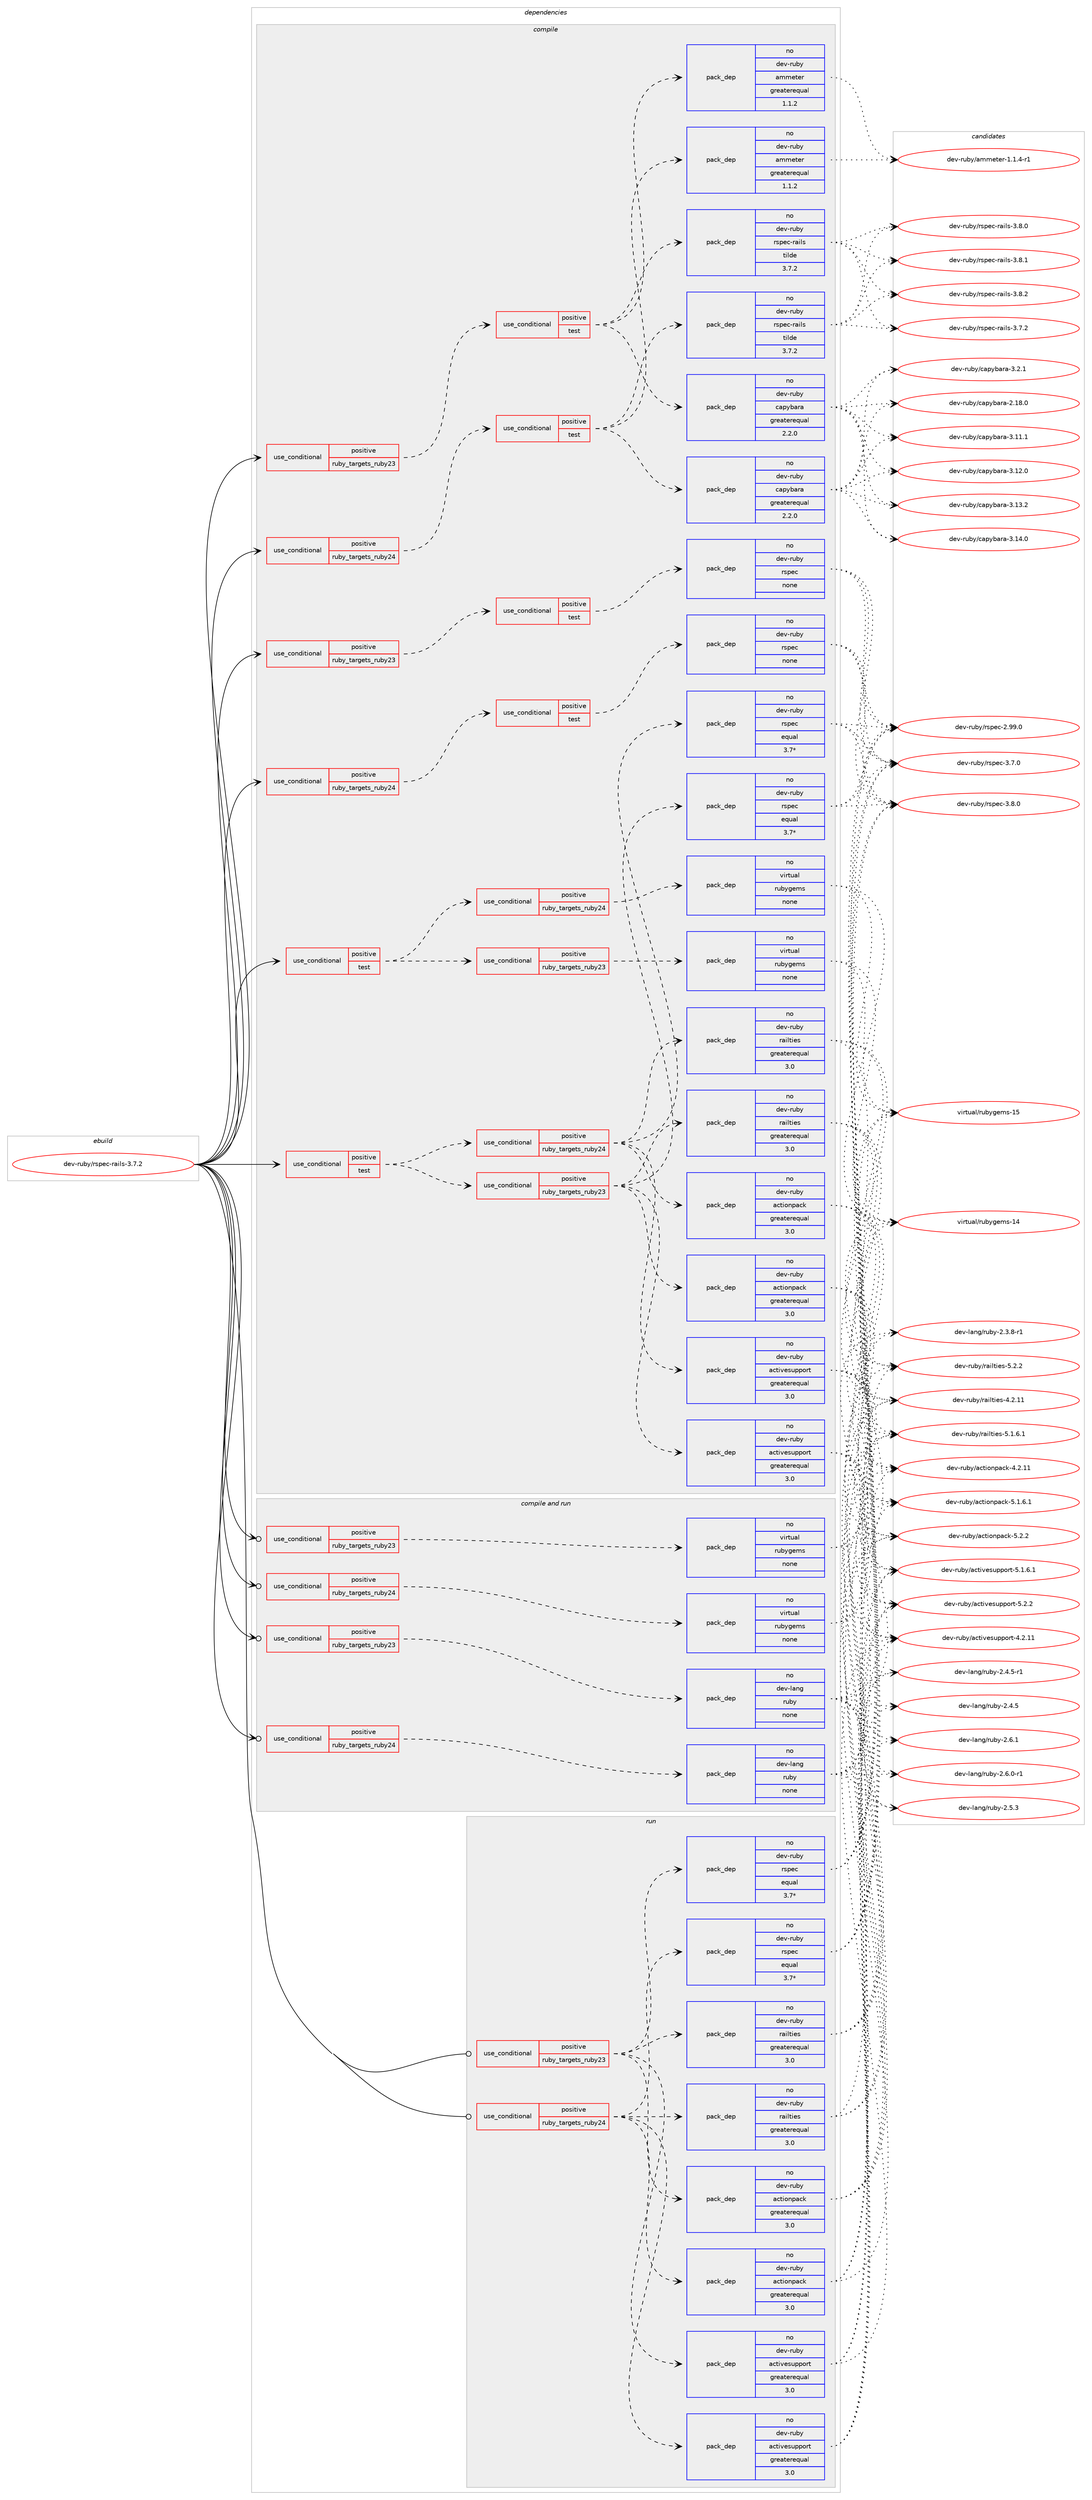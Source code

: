 digraph prolog {

# *************
# Graph options
# *************

newrank=true;
concentrate=true;
compound=true;
graph [rankdir=LR,fontname=Helvetica,fontsize=10,ranksep=1.5];#, ranksep=2.5, nodesep=0.2];
edge  [arrowhead=vee];
node  [fontname=Helvetica,fontsize=10];

# **********
# The ebuild
# **********

subgraph cluster_leftcol {
color=gray;
rank=same;
label=<<i>ebuild</i>>;
id [label="dev-ruby/rspec-rails-3.7.2", color=red, width=4, href="../dev-ruby/rspec-rails-3.7.2.svg"];
}

# ****************
# The dependencies
# ****************

subgraph cluster_midcol {
color=gray;
label=<<i>dependencies</i>>;
subgraph cluster_compile {
fillcolor="#eeeeee";
style=filled;
label=<<i>compile</i>>;
subgraph cond414384 {
dependency1521325 [label=<<TABLE BORDER="0" CELLBORDER="1" CELLSPACING="0" CELLPADDING="4"><TR><TD ROWSPAN="3" CELLPADDING="10">use_conditional</TD></TR><TR><TD>positive</TD></TR><TR><TD>ruby_targets_ruby23</TD></TR></TABLE>>, shape=none, color=red];
subgraph cond414385 {
dependency1521326 [label=<<TABLE BORDER="0" CELLBORDER="1" CELLSPACING="0" CELLPADDING="4"><TR><TD ROWSPAN="3" CELLPADDING="10">use_conditional</TD></TR><TR><TD>positive</TD></TR><TR><TD>test</TD></TR></TABLE>>, shape=none, color=red];
subgraph pack1083435 {
dependency1521327 [label=<<TABLE BORDER="0" CELLBORDER="1" CELLSPACING="0" CELLPADDING="4" WIDTH="220"><TR><TD ROWSPAN="6" CELLPADDING="30">pack_dep</TD></TR><TR><TD WIDTH="110">no</TD></TR><TR><TD>dev-ruby</TD></TR><TR><TD>capybara</TD></TR><TR><TD>greaterequal</TD></TR><TR><TD>2.2.0</TD></TR></TABLE>>, shape=none, color=blue];
}
dependency1521326:e -> dependency1521327:w [weight=20,style="dashed",arrowhead="vee"];
subgraph pack1083436 {
dependency1521328 [label=<<TABLE BORDER="0" CELLBORDER="1" CELLSPACING="0" CELLPADDING="4" WIDTH="220"><TR><TD ROWSPAN="6" CELLPADDING="30">pack_dep</TD></TR><TR><TD WIDTH="110">no</TD></TR><TR><TD>dev-ruby</TD></TR><TR><TD>ammeter</TD></TR><TR><TD>greaterequal</TD></TR><TR><TD>1.1.2</TD></TR></TABLE>>, shape=none, color=blue];
}
dependency1521326:e -> dependency1521328:w [weight=20,style="dashed",arrowhead="vee"];
subgraph pack1083437 {
dependency1521329 [label=<<TABLE BORDER="0" CELLBORDER="1" CELLSPACING="0" CELLPADDING="4" WIDTH="220"><TR><TD ROWSPAN="6" CELLPADDING="30">pack_dep</TD></TR><TR><TD WIDTH="110">no</TD></TR><TR><TD>dev-ruby</TD></TR><TR><TD>rspec-rails</TD></TR><TR><TD>tilde</TD></TR><TR><TD>3.7.2</TD></TR></TABLE>>, shape=none, color=blue];
}
dependency1521326:e -> dependency1521329:w [weight=20,style="dashed",arrowhead="vee"];
}
dependency1521325:e -> dependency1521326:w [weight=20,style="dashed",arrowhead="vee"];
}
id:e -> dependency1521325:w [weight=20,style="solid",arrowhead="vee"];
subgraph cond414386 {
dependency1521330 [label=<<TABLE BORDER="0" CELLBORDER="1" CELLSPACING="0" CELLPADDING="4"><TR><TD ROWSPAN="3" CELLPADDING="10">use_conditional</TD></TR><TR><TD>positive</TD></TR><TR><TD>ruby_targets_ruby23</TD></TR></TABLE>>, shape=none, color=red];
subgraph cond414387 {
dependency1521331 [label=<<TABLE BORDER="0" CELLBORDER="1" CELLSPACING="0" CELLPADDING="4"><TR><TD ROWSPAN="3" CELLPADDING="10">use_conditional</TD></TR><TR><TD>positive</TD></TR><TR><TD>test</TD></TR></TABLE>>, shape=none, color=red];
subgraph pack1083438 {
dependency1521332 [label=<<TABLE BORDER="0" CELLBORDER="1" CELLSPACING="0" CELLPADDING="4" WIDTH="220"><TR><TD ROWSPAN="6" CELLPADDING="30">pack_dep</TD></TR><TR><TD WIDTH="110">no</TD></TR><TR><TD>dev-ruby</TD></TR><TR><TD>rspec</TD></TR><TR><TD>none</TD></TR><TR><TD></TD></TR></TABLE>>, shape=none, color=blue];
}
dependency1521331:e -> dependency1521332:w [weight=20,style="dashed",arrowhead="vee"];
}
dependency1521330:e -> dependency1521331:w [weight=20,style="dashed",arrowhead="vee"];
}
id:e -> dependency1521330:w [weight=20,style="solid",arrowhead="vee"];
subgraph cond414388 {
dependency1521333 [label=<<TABLE BORDER="0" CELLBORDER="1" CELLSPACING="0" CELLPADDING="4"><TR><TD ROWSPAN="3" CELLPADDING="10">use_conditional</TD></TR><TR><TD>positive</TD></TR><TR><TD>ruby_targets_ruby24</TD></TR></TABLE>>, shape=none, color=red];
subgraph cond414389 {
dependency1521334 [label=<<TABLE BORDER="0" CELLBORDER="1" CELLSPACING="0" CELLPADDING="4"><TR><TD ROWSPAN="3" CELLPADDING="10">use_conditional</TD></TR><TR><TD>positive</TD></TR><TR><TD>test</TD></TR></TABLE>>, shape=none, color=red];
subgraph pack1083439 {
dependency1521335 [label=<<TABLE BORDER="0" CELLBORDER="1" CELLSPACING="0" CELLPADDING="4" WIDTH="220"><TR><TD ROWSPAN="6" CELLPADDING="30">pack_dep</TD></TR><TR><TD WIDTH="110">no</TD></TR><TR><TD>dev-ruby</TD></TR><TR><TD>capybara</TD></TR><TR><TD>greaterequal</TD></TR><TR><TD>2.2.0</TD></TR></TABLE>>, shape=none, color=blue];
}
dependency1521334:e -> dependency1521335:w [weight=20,style="dashed",arrowhead="vee"];
subgraph pack1083440 {
dependency1521336 [label=<<TABLE BORDER="0" CELLBORDER="1" CELLSPACING="0" CELLPADDING="4" WIDTH="220"><TR><TD ROWSPAN="6" CELLPADDING="30">pack_dep</TD></TR><TR><TD WIDTH="110">no</TD></TR><TR><TD>dev-ruby</TD></TR><TR><TD>ammeter</TD></TR><TR><TD>greaterequal</TD></TR><TR><TD>1.1.2</TD></TR></TABLE>>, shape=none, color=blue];
}
dependency1521334:e -> dependency1521336:w [weight=20,style="dashed",arrowhead="vee"];
subgraph pack1083441 {
dependency1521337 [label=<<TABLE BORDER="0" CELLBORDER="1" CELLSPACING="0" CELLPADDING="4" WIDTH="220"><TR><TD ROWSPAN="6" CELLPADDING="30">pack_dep</TD></TR><TR><TD WIDTH="110">no</TD></TR><TR><TD>dev-ruby</TD></TR><TR><TD>rspec-rails</TD></TR><TR><TD>tilde</TD></TR><TR><TD>3.7.2</TD></TR></TABLE>>, shape=none, color=blue];
}
dependency1521334:e -> dependency1521337:w [weight=20,style="dashed",arrowhead="vee"];
}
dependency1521333:e -> dependency1521334:w [weight=20,style="dashed",arrowhead="vee"];
}
id:e -> dependency1521333:w [weight=20,style="solid",arrowhead="vee"];
subgraph cond414390 {
dependency1521338 [label=<<TABLE BORDER="0" CELLBORDER="1" CELLSPACING="0" CELLPADDING="4"><TR><TD ROWSPAN="3" CELLPADDING="10">use_conditional</TD></TR><TR><TD>positive</TD></TR><TR><TD>ruby_targets_ruby24</TD></TR></TABLE>>, shape=none, color=red];
subgraph cond414391 {
dependency1521339 [label=<<TABLE BORDER="0" CELLBORDER="1" CELLSPACING="0" CELLPADDING="4"><TR><TD ROWSPAN="3" CELLPADDING="10">use_conditional</TD></TR><TR><TD>positive</TD></TR><TR><TD>test</TD></TR></TABLE>>, shape=none, color=red];
subgraph pack1083442 {
dependency1521340 [label=<<TABLE BORDER="0" CELLBORDER="1" CELLSPACING="0" CELLPADDING="4" WIDTH="220"><TR><TD ROWSPAN="6" CELLPADDING="30">pack_dep</TD></TR><TR><TD WIDTH="110">no</TD></TR><TR><TD>dev-ruby</TD></TR><TR><TD>rspec</TD></TR><TR><TD>none</TD></TR><TR><TD></TD></TR></TABLE>>, shape=none, color=blue];
}
dependency1521339:e -> dependency1521340:w [weight=20,style="dashed",arrowhead="vee"];
}
dependency1521338:e -> dependency1521339:w [weight=20,style="dashed",arrowhead="vee"];
}
id:e -> dependency1521338:w [weight=20,style="solid",arrowhead="vee"];
subgraph cond414392 {
dependency1521341 [label=<<TABLE BORDER="0" CELLBORDER="1" CELLSPACING="0" CELLPADDING="4"><TR><TD ROWSPAN="3" CELLPADDING="10">use_conditional</TD></TR><TR><TD>positive</TD></TR><TR><TD>test</TD></TR></TABLE>>, shape=none, color=red];
subgraph cond414393 {
dependency1521342 [label=<<TABLE BORDER="0" CELLBORDER="1" CELLSPACING="0" CELLPADDING="4"><TR><TD ROWSPAN="3" CELLPADDING="10">use_conditional</TD></TR><TR><TD>positive</TD></TR><TR><TD>ruby_targets_ruby23</TD></TR></TABLE>>, shape=none, color=red];
subgraph pack1083443 {
dependency1521343 [label=<<TABLE BORDER="0" CELLBORDER="1" CELLSPACING="0" CELLPADDING="4" WIDTH="220"><TR><TD ROWSPAN="6" CELLPADDING="30">pack_dep</TD></TR><TR><TD WIDTH="110">no</TD></TR><TR><TD>dev-ruby</TD></TR><TR><TD>activesupport</TD></TR><TR><TD>greaterequal</TD></TR><TR><TD>3.0</TD></TR></TABLE>>, shape=none, color=blue];
}
dependency1521342:e -> dependency1521343:w [weight=20,style="dashed",arrowhead="vee"];
subgraph pack1083444 {
dependency1521344 [label=<<TABLE BORDER="0" CELLBORDER="1" CELLSPACING="0" CELLPADDING="4" WIDTH="220"><TR><TD ROWSPAN="6" CELLPADDING="30">pack_dep</TD></TR><TR><TD WIDTH="110">no</TD></TR><TR><TD>dev-ruby</TD></TR><TR><TD>actionpack</TD></TR><TR><TD>greaterequal</TD></TR><TR><TD>3.0</TD></TR></TABLE>>, shape=none, color=blue];
}
dependency1521342:e -> dependency1521344:w [weight=20,style="dashed",arrowhead="vee"];
subgraph pack1083445 {
dependency1521345 [label=<<TABLE BORDER="0" CELLBORDER="1" CELLSPACING="0" CELLPADDING="4" WIDTH="220"><TR><TD ROWSPAN="6" CELLPADDING="30">pack_dep</TD></TR><TR><TD WIDTH="110">no</TD></TR><TR><TD>dev-ruby</TD></TR><TR><TD>railties</TD></TR><TR><TD>greaterequal</TD></TR><TR><TD>3.0</TD></TR></TABLE>>, shape=none, color=blue];
}
dependency1521342:e -> dependency1521345:w [weight=20,style="dashed",arrowhead="vee"];
subgraph pack1083446 {
dependency1521346 [label=<<TABLE BORDER="0" CELLBORDER="1" CELLSPACING="0" CELLPADDING="4" WIDTH="220"><TR><TD ROWSPAN="6" CELLPADDING="30">pack_dep</TD></TR><TR><TD WIDTH="110">no</TD></TR><TR><TD>dev-ruby</TD></TR><TR><TD>rspec</TD></TR><TR><TD>equal</TD></TR><TR><TD>3.7*</TD></TR></TABLE>>, shape=none, color=blue];
}
dependency1521342:e -> dependency1521346:w [weight=20,style="dashed",arrowhead="vee"];
}
dependency1521341:e -> dependency1521342:w [weight=20,style="dashed",arrowhead="vee"];
subgraph cond414394 {
dependency1521347 [label=<<TABLE BORDER="0" CELLBORDER="1" CELLSPACING="0" CELLPADDING="4"><TR><TD ROWSPAN="3" CELLPADDING="10">use_conditional</TD></TR><TR><TD>positive</TD></TR><TR><TD>ruby_targets_ruby24</TD></TR></TABLE>>, shape=none, color=red];
subgraph pack1083447 {
dependency1521348 [label=<<TABLE BORDER="0" CELLBORDER="1" CELLSPACING="0" CELLPADDING="4" WIDTH="220"><TR><TD ROWSPAN="6" CELLPADDING="30">pack_dep</TD></TR><TR><TD WIDTH="110">no</TD></TR><TR><TD>dev-ruby</TD></TR><TR><TD>activesupport</TD></TR><TR><TD>greaterequal</TD></TR><TR><TD>3.0</TD></TR></TABLE>>, shape=none, color=blue];
}
dependency1521347:e -> dependency1521348:w [weight=20,style="dashed",arrowhead="vee"];
subgraph pack1083448 {
dependency1521349 [label=<<TABLE BORDER="0" CELLBORDER="1" CELLSPACING="0" CELLPADDING="4" WIDTH="220"><TR><TD ROWSPAN="6" CELLPADDING="30">pack_dep</TD></TR><TR><TD WIDTH="110">no</TD></TR><TR><TD>dev-ruby</TD></TR><TR><TD>actionpack</TD></TR><TR><TD>greaterequal</TD></TR><TR><TD>3.0</TD></TR></TABLE>>, shape=none, color=blue];
}
dependency1521347:e -> dependency1521349:w [weight=20,style="dashed",arrowhead="vee"];
subgraph pack1083449 {
dependency1521350 [label=<<TABLE BORDER="0" CELLBORDER="1" CELLSPACING="0" CELLPADDING="4" WIDTH="220"><TR><TD ROWSPAN="6" CELLPADDING="30">pack_dep</TD></TR><TR><TD WIDTH="110">no</TD></TR><TR><TD>dev-ruby</TD></TR><TR><TD>railties</TD></TR><TR><TD>greaterequal</TD></TR><TR><TD>3.0</TD></TR></TABLE>>, shape=none, color=blue];
}
dependency1521347:e -> dependency1521350:w [weight=20,style="dashed",arrowhead="vee"];
subgraph pack1083450 {
dependency1521351 [label=<<TABLE BORDER="0" CELLBORDER="1" CELLSPACING="0" CELLPADDING="4" WIDTH="220"><TR><TD ROWSPAN="6" CELLPADDING="30">pack_dep</TD></TR><TR><TD WIDTH="110">no</TD></TR><TR><TD>dev-ruby</TD></TR><TR><TD>rspec</TD></TR><TR><TD>equal</TD></TR><TR><TD>3.7*</TD></TR></TABLE>>, shape=none, color=blue];
}
dependency1521347:e -> dependency1521351:w [weight=20,style="dashed",arrowhead="vee"];
}
dependency1521341:e -> dependency1521347:w [weight=20,style="dashed",arrowhead="vee"];
}
id:e -> dependency1521341:w [weight=20,style="solid",arrowhead="vee"];
subgraph cond414395 {
dependency1521352 [label=<<TABLE BORDER="0" CELLBORDER="1" CELLSPACING="0" CELLPADDING="4"><TR><TD ROWSPAN="3" CELLPADDING="10">use_conditional</TD></TR><TR><TD>positive</TD></TR><TR><TD>test</TD></TR></TABLE>>, shape=none, color=red];
subgraph cond414396 {
dependency1521353 [label=<<TABLE BORDER="0" CELLBORDER="1" CELLSPACING="0" CELLPADDING="4"><TR><TD ROWSPAN="3" CELLPADDING="10">use_conditional</TD></TR><TR><TD>positive</TD></TR><TR><TD>ruby_targets_ruby23</TD></TR></TABLE>>, shape=none, color=red];
subgraph pack1083451 {
dependency1521354 [label=<<TABLE BORDER="0" CELLBORDER="1" CELLSPACING="0" CELLPADDING="4" WIDTH="220"><TR><TD ROWSPAN="6" CELLPADDING="30">pack_dep</TD></TR><TR><TD WIDTH="110">no</TD></TR><TR><TD>virtual</TD></TR><TR><TD>rubygems</TD></TR><TR><TD>none</TD></TR><TR><TD></TD></TR></TABLE>>, shape=none, color=blue];
}
dependency1521353:e -> dependency1521354:w [weight=20,style="dashed",arrowhead="vee"];
}
dependency1521352:e -> dependency1521353:w [weight=20,style="dashed",arrowhead="vee"];
subgraph cond414397 {
dependency1521355 [label=<<TABLE BORDER="0" CELLBORDER="1" CELLSPACING="0" CELLPADDING="4"><TR><TD ROWSPAN="3" CELLPADDING="10">use_conditional</TD></TR><TR><TD>positive</TD></TR><TR><TD>ruby_targets_ruby24</TD></TR></TABLE>>, shape=none, color=red];
subgraph pack1083452 {
dependency1521356 [label=<<TABLE BORDER="0" CELLBORDER="1" CELLSPACING="0" CELLPADDING="4" WIDTH="220"><TR><TD ROWSPAN="6" CELLPADDING="30">pack_dep</TD></TR><TR><TD WIDTH="110">no</TD></TR><TR><TD>virtual</TD></TR><TR><TD>rubygems</TD></TR><TR><TD>none</TD></TR><TR><TD></TD></TR></TABLE>>, shape=none, color=blue];
}
dependency1521355:e -> dependency1521356:w [weight=20,style="dashed",arrowhead="vee"];
}
dependency1521352:e -> dependency1521355:w [weight=20,style="dashed",arrowhead="vee"];
}
id:e -> dependency1521352:w [weight=20,style="solid",arrowhead="vee"];
}
subgraph cluster_compileandrun {
fillcolor="#eeeeee";
style=filled;
label=<<i>compile and run</i>>;
subgraph cond414398 {
dependency1521357 [label=<<TABLE BORDER="0" CELLBORDER="1" CELLSPACING="0" CELLPADDING="4"><TR><TD ROWSPAN="3" CELLPADDING="10">use_conditional</TD></TR><TR><TD>positive</TD></TR><TR><TD>ruby_targets_ruby23</TD></TR></TABLE>>, shape=none, color=red];
subgraph pack1083453 {
dependency1521358 [label=<<TABLE BORDER="0" CELLBORDER="1" CELLSPACING="0" CELLPADDING="4" WIDTH="220"><TR><TD ROWSPAN="6" CELLPADDING="30">pack_dep</TD></TR><TR><TD WIDTH="110">no</TD></TR><TR><TD>dev-lang</TD></TR><TR><TD>ruby</TD></TR><TR><TD>none</TD></TR><TR><TD></TD></TR></TABLE>>, shape=none, color=blue];
}
dependency1521357:e -> dependency1521358:w [weight=20,style="dashed",arrowhead="vee"];
}
id:e -> dependency1521357:w [weight=20,style="solid",arrowhead="odotvee"];
subgraph cond414399 {
dependency1521359 [label=<<TABLE BORDER="0" CELLBORDER="1" CELLSPACING="0" CELLPADDING="4"><TR><TD ROWSPAN="3" CELLPADDING="10">use_conditional</TD></TR><TR><TD>positive</TD></TR><TR><TD>ruby_targets_ruby23</TD></TR></TABLE>>, shape=none, color=red];
subgraph pack1083454 {
dependency1521360 [label=<<TABLE BORDER="0" CELLBORDER="1" CELLSPACING="0" CELLPADDING="4" WIDTH="220"><TR><TD ROWSPAN="6" CELLPADDING="30">pack_dep</TD></TR><TR><TD WIDTH="110">no</TD></TR><TR><TD>virtual</TD></TR><TR><TD>rubygems</TD></TR><TR><TD>none</TD></TR><TR><TD></TD></TR></TABLE>>, shape=none, color=blue];
}
dependency1521359:e -> dependency1521360:w [weight=20,style="dashed",arrowhead="vee"];
}
id:e -> dependency1521359:w [weight=20,style="solid",arrowhead="odotvee"];
subgraph cond414400 {
dependency1521361 [label=<<TABLE BORDER="0" CELLBORDER="1" CELLSPACING="0" CELLPADDING="4"><TR><TD ROWSPAN="3" CELLPADDING="10">use_conditional</TD></TR><TR><TD>positive</TD></TR><TR><TD>ruby_targets_ruby24</TD></TR></TABLE>>, shape=none, color=red];
subgraph pack1083455 {
dependency1521362 [label=<<TABLE BORDER="0" CELLBORDER="1" CELLSPACING="0" CELLPADDING="4" WIDTH="220"><TR><TD ROWSPAN="6" CELLPADDING="30">pack_dep</TD></TR><TR><TD WIDTH="110">no</TD></TR><TR><TD>dev-lang</TD></TR><TR><TD>ruby</TD></TR><TR><TD>none</TD></TR><TR><TD></TD></TR></TABLE>>, shape=none, color=blue];
}
dependency1521361:e -> dependency1521362:w [weight=20,style="dashed",arrowhead="vee"];
}
id:e -> dependency1521361:w [weight=20,style="solid",arrowhead="odotvee"];
subgraph cond414401 {
dependency1521363 [label=<<TABLE BORDER="0" CELLBORDER="1" CELLSPACING="0" CELLPADDING="4"><TR><TD ROWSPAN="3" CELLPADDING="10">use_conditional</TD></TR><TR><TD>positive</TD></TR><TR><TD>ruby_targets_ruby24</TD></TR></TABLE>>, shape=none, color=red];
subgraph pack1083456 {
dependency1521364 [label=<<TABLE BORDER="0" CELLBORDER="1" CELLSPACING="0" CELLPADDING="4" WIDTH="220"><TR><TD ROWSPAN="6" CELLPADDING="30">pack_dep</TD></TR><TR><TD WIDTH="110">no</TD></TR><TR><TD>virtual</TD></TR><TR><TD>rubygems</TD></TR><TR><TD>none</TD></TR><TR><TD></TD></TR></TABLE>>, shape=none, color=blue];
}
dependency1521363:e -> dependency1521364:w [weight=20,style="dashed",arrowhead="vee"];
}
id:e -> dependency1521363:w [weight=20,style="solid",arrowhead="odotvee"];
}
subgraph cluster_run {
fillcolor="#eeeeee";
style=filled;
label=<<i>run</i>>;
subgraph cond414402 {
dependency1521365 [label=<<TABLE BORDER="0" CELLBORDER="1" CELLSPACING="0" CELLPADDING="4"><TR><TD ROWSPAN="3" CELLPADDING="10">use_conditional</TD></TR><TR><TD>positive</TD></TR><TR><TD>ruby_targets_ruby23</TD></TR></TABLE>>, shape=none, color=red];
subgraph pack1083457 {
dependency1521366 [label=<<TABLE BORDER="0" CELLBORDER="1" CELLSPACING="0" CELLPADDING="4" WIDTH="220"><TR><TD ROWSPAN="6" CELLPADDING="30">pack_dep</TD></TR><TR><TD WIDTH="110">no</TD></TR><TR><TD>dev-ruby</TD></TR><TR><TD>activesupport</TD></TR><TR><TD>greaterequal</TD></TR><TR><TD>3.0</TD></TR></TABLE>>, shape=none, color=blue];
}
dependency1521365:e -> dependency1521366:w [weight=20,style="dashed",arrowhead="vee"];
subgraph pack1083458 {
dependency1521367 [label=<<TABLE BORDER="0" CELLBORDER="1" CELLSPACING="0" CELLPADDING="4" WIDTH="220"><TR><TD ROWSPAN="6" CELLPADDING="30">pack_dep</TD></TR><TR><TD WIDTH="110">no</TD></TR><TR><TD>dev-ruby</TD></TR><TR><TD>actionpack</TD></TR><TR><TD>greaterequal</TD></TR><TR><TD>3.0</TD></TR></TABLE>>, shape=none, color=blue];
}
dependency1521365:e -> dependency1521367:w [weight=20,style="dashed",arrowhead="vee"];
subgraph pack1083459 {
dependency1521368 [label=<<TABLE BORDER="0" CELLBORDER="1" CELLSPACING="0" CELLPADDING="4" WIDTH="220"><TR><TD ROWSPAN="6" CELLPADDING="30">pack_dep</TD></TR><TR><TD WIDTH="110">no</TD></TR><TR><TD>dev-ruby</TD></TR><TR><TD>railties</TD></TR><TR><TD>greaterequal</TD></TR><TR><TD>3.0</TD></TR></TABLE>>, shape=none, color=blue];
}
dependency1521365:e -> dependency1521368:w [weight=20,style="dashed",arrowhead="vee"];
subgraph pack1083460 {
dependency1521369 [label=<<TABLE BORDER="0" CELLBORDER="1" CELLSPACING="0" CELLPADDING="4" WIDTH="220"><TR><TD ROWSPAN="6" CELLPADDING="30">pack_dep</TD></TR><TR><TD WIDTH="110">no</TD></TR><TR><TD>dev-ruby</TD></TR><TR><TD>rspec</TD></TR><TR><TD>equal</TD></TR><TR><TD>3.7*</TD></TR></TABLE>>, shape=none, color=blue];
}
dependency1521365:e -> dependency1521369:w [weight=20,style="dashed",arrowhead="vee"];
}
id:e -> dependency1521365:w [weight=20,style="solid",arrowhead="odot"];
subgraph cond414403 {
dependency1521370 [label=<<TABLE BORDER="0" CELLBORDER="1" CELLSPACING="0" CELLPADDING="4"><TR><TD ROWSPAN="3" CELLPADDING="10">use_conditional</TD></TR><TR><TD>positive</TD></TR><TR><TD>ruby_targets_ruby24</TD></TR></TABLE>>, shape=none, color=red];
subgraph pack1083461 {
dependency1521371 [label=<<TABLE BORDER="0" CELLBORDER="1" CELLSPACING="0" CELLPADDING="4" WIDTH="220"><TR><TD ROWSPAN="6" CELLPADDING="30">pack_dep</TD></TR><TR><TD WIDTH="110">no</TD></TR><TR><TD>dev-ruby</TD></TR><TR><TD>activesupport</TD></TR><TR><TD>greaterequal</TD></TR><TR><TD>3.0</TD></TR></TABLE>>, shape=none, color=blue];
}
dependency1521370:e -> dependency1521371:w [weight=20,style="dashed",arrowhead="vee"];
subgraph pack1083462 {
dependency1521372 [label=<<TABLE BORDER="0" CELLBORDER="1" CELLSPACING="0" CELLPADDING="4" WIDTH="220"><TR><TD ROWSPAN="6" CELLPADDING="30">pack_dep</TD></TR><TR><TD WIDTH="110">no</TD></TR><TR><TD>dev-ruby</TD></TR><TR><TD>actionpack</TD></TR><TR><TD>greaterequal</TD></TR><TR><TD>3.0</TD></TR></TABLE>>, shape=none, color=blue];
}
dependency1521370:e -> dependency1521372:w [weight=20,style="dashed",arrowhead="vee"];
subgraph pack1083463 {
dependency1521373 [label=<<TABLE BORDER="0" CELLBORDER="1" CELLSPACING="0" CELLPADDING="4" WIDTH="220"><TR><TD ROWSPAN="6" CELLPADDING="30">pack_dep</TD></TR><TR><TD WIDTH="110">no</TD></TR><TR><TD>dev-ruby</TD></TR><TR><TD>railties</TD></TR><TR><TD>greaterequal</TD></TR><TR><TD>3.0</TD></TR></TABLE>>, shape=none, color=blue];
}
dependency1521370:e -> dependency1521373:w [weight=20,style="dashed",arrowhead="vee"];
subgraph pack1083464 {
dependency1521374 [label=<<TABLE BORDER="0" CELLBORDER="1" CELLSPACING="0" CELLPADDING="4" WIDTH="220"><TR><TD ROWSPAN="6" CELLPADDING="30">pack_dep</TD></TR><TR><TD WIDTH="110">no</TD></TR><TR><TD>dev-ruby</TD></TR><TR><TD>rspec</TD></TR><TR><TD>equal</TD></TR><TR><TD>3.7*</TD></TR></TABLE>>, shape=none, color=blue];
}
dependency1521370:e -> dependency1521374:w [weight=20,style="dashed",arrowhead="vee"];
}
id:e -> dependency1521370:w [weight=20,style="solid",arrowhead="odot"];
}
}

# **************
# The candidates
# **************

subgraph cluster_choices {
rank=same;
color=gray;
label=<<i>candidates</i>>;

subgraph choice1083435 {
color=black;
nodesep=1;
choice100101118451141179812147999711212198971149745504649564648 [label="dev-ruby/capybara-2.18.0", color=red, width=4,href="../dev-ruby/capybara-2.18.0.svg"];
choice100101118451141179812147999711212198971149745514649494649 [label="dev-ruby/capybara-3.11.1", color=red, width=4,href="../dev-ruby/capybara-3.11.1.svg"];
choice100101118451141179812147999711212198971149745514649504648 [label="dev-ruby/capybara-3.12.0", color=red, width=4,href="../dev-ruby/capybara-3.12.0.svg"];
choice100101118451141179812147999711212198971149745514649514650 [label="dev-ruby/capybara-3.13.2", color=red, width=4,href="../dev-ruby/capybara-3.13.2.svg"];
choice100101118451141179812147999711212198971149745514649524648 [label="dev-ruby/capybara-3.14.0", color=red, width=4,href="../dev-ruby/capybara-3.14.0.svg"];
choice1001011184511411798121479997112121989711497455146504649 [label="dev-ruby/capybara-3.2.1", color=red, width=4,href="../dev-ruby/capybara-3.2.1.svg"];
dependency1521327:e -> choice100101118451141179812147999711212198971149745504649564648:w [style=dotted,weight="100"];
dependency1521327:e -> choice100101118451141179812147999711212198971149745514649494649:w [style=dotted,weight="100"];
dependency1521327:e -> choice100101118451141179812147999711212198971149745514649504648:w [style=dotted,weight="100"];
dependency1521327:e -> choice100101118451141179812147999711212198971149745514649514650:w [style=dotted,weight="100"];
dependency1521327:e -> choice100101118451141179812147999711212198971149745514649524648:w [style=dotted,weight="100"];
dependency1521327:e -> choice1001011184511411798121479997112121989711497455146504649:w [style=dotted,weight="100"];
}
subgraph choice1083436 {
color=black;
nodesep=1;
choice100101118451141179812147971091091011161011144549464946524511449 [label="dev-ruby/ammeter-1.1.4-r1", color=red, width=4,href="../dev-ruby/ammeter-1.1.4-r1.svg"];
dependency1521328:e -> choice100101118451141179812147971091091011161011144549464946524511449:w [style=dotted,weight="100"];
}
subgraph choice1083437 {
color=black;
nodesep=1;
choice100101118451141179812147114115112101994511497105108115455146554650 [label="dev-ruby/rspec-rails-3.7.2", color=red, width=4,href="../dev-ruby/rspec-rails-3.7.2.svg"];
choice100101118451141179812147114115112101994511497105108115455146564648 [label="dev-ruby/rspec-rails-3.8.0", color=red, width=4,href="../dev-ruby/rspec-rails-3.8.0.svg"];
choice100101118451141179812147114115112101994511497105108115455146564649 [label="dev-ruby/rspec-rails-3.8.1", color=red, width=4,href="../dev-ruby/rspec-rails-3.8.1.svg"];
choice100101118451141179812147114115112101994511497105108115455146564650 [label="dev-ruby/rspec-rails-3.8.2", color=red, width=4,href="../dev-ruby/rspec-rails-3.8.2.svg"];
dependency1521329:e -> choice100101118451141179812147114115112101994511497105108115455146554650:w [style=dotted,weight="100"];
dependency1521329:e -> choice100101118451141179812147114115112101994511497105108115455146564648:w [style=dotted,weight="100"];
dependency1521329:e -> choice100101118451141179812147114115112101994511497105108115455146564649:w [style=dotted,weight="100"];
dependency1521329:e -> choice100101118451141179812147114115112101994511497105108115455146564650:w [style=dotted,weight="100"];
}
subgraph choice1083438 {
color=black;
nodesep=1;
choice1001011184511411798121471141151121019945504657574648 [label="dev-ruby/rspec-2.99.0", color=red, width=4,href="../dev-ruby/rspec-2.99.0.svg"];
choice10010111845114117981214711411511210199455146554648 [label="dev-ruby/rspec-3.7.0", color=red, width=4,href="../dev-ruby/rspec-3.7.0.svg"];
choice10010111845114117981214711411511210199455146564648 [label="dev-ruby/rspec-3.8.0", color=red, width=4,href="../dev-ruby/rspec-3.8.0.svg"];
dependency1521332:e -> choice1001011184511411798121471141151121019945504657574648:w [style=dotted,weight="100"];
dependency1521332:e -> choice10010111845114117981214711411511210199455146554648:w [style=dotted,weight="100"];
dependency1521332:e -> choice10010111845114117981214711411511210199455146564648:w [style=dotted,weight="100"];
}
subgraph choice1083439 {
color=black;
nodesep=1;
choice100101118451141179812147999711212198971149745504649564648 [label="dev-ruby/capybara-2.18.0", color=red, width=4,href="../dev-ruby/capybara-2.18.0.svg"];
choice100101118451141179812147999711212198971149745514649494649 [label="dev-ruby/capybara-3.11.1", color=red, width=4,href="../dev-ruby/capybara-3.11.1.svg"];
choice100101118451141179812147999711212198971149745514649504648 [label="dev-ruby/capybara-3.12.0", color=red, width=4,href="../dev-ruby/capybara-3.12.0.svg"];
choice100101118451141179812147999711212198971149745514649514650 [label="dev-ruby/capybara-3.13.2", color=red, width=4,href="../dev-ruby/capybara-3.13.2.svg"];
choice100101118451141179812147999711212198971149745514649524648 [label="dev-ruby/capybara-3.14.0", color=red, width=4,href="../dev-ruby/capybara-3.14.0.svg"];
choice1001011184511411798121479997112121989711497455146504649 [label="dev-ruby/capybara-3.2.1", color=red, width=4,href="../dev-ruby/capybara-3.2.1.svg"];
dependency1521335:e -> choice100101118451141179812147999711212198971149745504649564648:w [style=dotted,weight="100"];
dependency1521335:e -> choice100101118451141179812147999711212198971149745514649494649:w [style=dotted,weight="100"];
dependency1521335:e -> choice100101118451141179812147999711212198971149745514649504648:w [style=dotted,weight="100"];
dependency1521335:e -> choice100101118451141179812147999711212198971149745514649514650:w [style=dotted,weight="100"];
dependency1521335:e -> choice100101118451141179812147999711212198971149745514649524648:w [style=dotted,weight="100"];
dependency1521335:e -> choice1001011184511411798121479997112121989711497455146504649:w [style=dotted,weight="100"];
}
subgraph choice1083440 {
color=black;
nodesep=1;
choice100101118451141179812147971091091011161011144549464946524511449 [label="dev-ruby/ammeter-1.1.4-r1", color=red, width=4,href="../dev-ruby/ammeter-1.1.4-r1.svg"];
dependency1521336:e -> choice100101118451141179812147971091091011161011144549464946524511449:w [style=dotted,weight="100"];
}
subgraph choice1083441 {
color=black;
nodesep=1;
choice100101118451141179812147114115112101994511497105108115455146554650 [label="dev-ruby/rspec-rails-3.7.2", color=red, width=4,href="../dev-ruby/rspec-rails-3.7.2.svg"];
choice100101118451141179812147114115112101994511497105108115455146564648 [label="dev-ruby/rspec-rails-3.8.0", color=red, width=4,href="../dev-ruby/rspec-rails-3.8.0.svg"];
choice100101118451141179812147114115112101994511497105108115455146564649 [label="dev-ruby/rspec-rails-3.8.1", color=red, width=4,href="../dev-ruby/rspec-rails-3.8.1.svg"];
choice100101118451141179812147114115112101994511497105108115455146564650 [label="dev-ruby/rspec-rails-3.8.2", color=red, width=4,href="../dev-ruby/rspec-rails-3.8.2.svg"];
dependency1521337:e -> choice100101118451141179812147114115112101994511497105108115455146554650:w [style=dotted,weight="100"];
dependency1521337:e -> choice100101118451141179812147114115112101994511497105108115455146564648:w [style=dotted,weight="100"];
dependency1521337:e -> choice100101118451141179812147114115112101994511497105108115455146564649:w [style=dotted,weight="100"];
dependency1521337:e -> choice100101118451141179812147114115112101994511497105108115455146564650:w [style=dotted,weight="100"];
}
subgraph choice1083442 {
color=black;
nodesep=1;
choice1001011184511411798121471141151121019945504657574648 [label="dev-ruby/rspec-2.99.0", color=red, width=4,href="../dev-ruby/rspec-2.99.0.svg"];
choice10010111845114117981214711411511210199455146554648 [label="dev-ruby/rspec-3.7.0", color=red, width=4,href="../dev-ruby/rspec-3.7.0.svg"];
choice10010111845114117981214711411511210199455146564648 [label="dev-ruby/rspec-3.8.0", color=red, width=4,href="../dev-ruby/rspec-3.8.0.svg"];
dependency1521340:e -> choice1001011184511411798121471141151121019945504657574648:w [style=dotted,weight="100"];
dependency1521340:e -> choice10010111845114117981214711411511210199455146554648:w [style=dotted,weight="100"];
dependency1521340:e -> choice10010111845114117981214711411511210199455146564648:w [style=dotted,weight="100"];
}
subgraph choice1083443 {
color=black;
nodesep=1;
choice100101118451141179812147979911610511810111511711211211111411645524650464949 [label="dev-ruby/activesupport-4.2.11", color=red, width=4,href="../dev-ruby/activesupport-4.2.11.svg"];
choice10010111845114117981214797991161051181011151171121121111141164553464946544649 [label="dev-ruby/activesupport-5.1.6.1", color=red, width=4,href="../dev-ruby/activesupport-5.1.6.1.svg"];
choice1001011184511411798121479799116105118101115117112112111114116455346504650 [label="dev-ruby/activesupport-5.2.2", color=red, width=4,href="../dev-ruby/activesupport-5.2.2.svg"];
dependency1521343:e -> choice100101118451141179812147979911610511810111511711211211111411645524650464949:w [style=dotted,weight="100"];
dependency1521343:e -> choice10010111845114117981214797991161051181011151171121121111141164553464946544649:w [style=dotted,weight="100"];
dependency1521343:e -> choice1001011184511411798121479799116105118101115117112112111114116455346504650:w [style=dotted,weight="100"];
}
subgraph choice1083444 {
color=black;
nodesep=1;
choice1001011184511411798121479799116105111110112979910745524650464949 [label="dev-ruby/actionpack-4.2.11", color=red, width=4,href="../dev-ruby/actionpack-4.2.11.svg"];
choice100101118451141179812147979911610511111011297991074553464946544649 [label="dev-ruby/actionpack-5.1.6.1", color=red, width=4,href="../dev-ruby/actionpack-5.1.6.1.svg"];
choice10010111845114117981214797991161051111101129799107455346504650 [label="dev-ruby/actionpack-5.2.2", color=red, width=4,href="../dev-ruby/actionpack-5.2.2.svg"];
dependency1521344:e -> choice1001011184511411798121479799116105111110112979910745524650464949:w [style=dotted,weight="100"];
dependency1521344:e -> choice100101118451141179812147979911610511111011297991074553464946544649:w [style=dotted,weight="100"];
dependency1521344:e -> choice10010111845114117981214797991161051111101129799107455346504650:w [style=dotted,weight="100"];
}
subgraph choice1083445 {
color=black;
nodesep=1;
choice1001011184511411798121471149710510811610510111545524650464949 [label="dev-ruby/railties-4.2.11", color=red, width=4,href="../dev-ruby/railties-4.2.11.svg"];
choice100101118451141179812147114971051081161051011154553464946544649 [label="dev-ruby/railties-5.1.6.1", color=red, width=4,href="../dev-ruby/railties-5.1.6.1.svg"];
choice10010111845114117981214711497105108116105101115455346504650 [label="dev-ruby/railties-5.2.2", color=red, width=4,href="../dev-ruby/railties-5.2.2.svg"];
dependency1521345:e -> choice1001011184511411798121471149710510811610510111545524650464949:w [style=dotted,weight="100"];
dependency1521345:e -> choice100101118451141179812147114971051081161051011154553464946544649:w [style=dotted,weight="100"];
dependency1521345:e -> choice10010111845114117981214711497105108116105101115455346504650:w [style=dotted,weight="100"];
}
subgraph choice1083446 {
color=black;
nodesep=1;
choice1001011184511411798121471141151121019945504657574648 [label="dev-ruby/rspec-2.99.0", color=red, width=4,href="../dev-ruby/rspec-2.99.0.svg"];
choice10010111845114117981214711411511210199455146554648 [label="dev-ruby/rspec-3.7.0", color=red, width=4,href="../dev-ruby/rspec-3.7.0.svg"];
choice10010111845114117981214711411511210199455146564648 [label="dev-ruby/rspec-3.8.0", color=red, width=4,href="../dev-ruby/rspec-3.8.0.svg"];
dependency1521346:e -> choice1001011184511411798121471141151121019945504657574648:w [style=dotted,weight="100"];
dependency1521346:e -> choice10010111845114117981214711411511210199455146554648:w [style=dotted,weight="100"];
dependency1521346:e -> choice10010111845114117981214711411511210199455146564648:w [style=dotted,weight="100"];
}
subgraph choice1083447 {
color=black;
nodesep=1;
choice100101118451141179812147979911610511810111511711211211111411645524650464949 [label="dev-ruby/activesupport-4.2.11", color=red, width=4,href="../dev-ruby/activesupport-4.2.11.svg"];
choice10010111845114117981214797991161051181011151171121121111141164553464946544649 [label="dev-ruby/activesupport-5.1.6.1", color=red, width=4,href="../dev-ruby/activesupport-5.1.6.1.svg"];
choice1001011184511411798121479799116105118101115117112112111114116455346504650 [label="dev-ruby/activesupport-5.2.2", color=red, width=4,href="../dev-ruby/activesupport-5.2.2.svg"];
dependency1521348:e -> choice100101118451141179812147979911610511810111511711211211111411645524650464949:w [style=dotted,weight="100"];
dependency1521348:e -> choice10010111845114117981214797991161051181011151171121121111141164553464946544649:w [style=dotted,weight="100"];
dependency1521348:e -> choice1001011184511411798121479799116105118101115117112112111114116455346504650:w [style=dotted,weight="100"];
}
subgraph choice1083448 {
color=black;
nodesep=1;
choice1001011184511411798121479799116105111110112979910745524650464949 [label="dev-ruby/actionpack-4.2.11", color=red, width=4,href="../dev-ruby/actionpack-4.2.11.svg"];
choice100101118451141179812147979911610511111011297991074553464946544649 [label="dev-ruby/actionpack-5.1.6.1", color=red, width=4,href="../dev-ruby/actionpack-5.1.6.1.svg"];
choice10010111845114117981214797991161051111101129799107455346504650 [label="dev-ruby/actionpack-5.2.2", color=red, width=4,href="../dev-ruby/actionpack-5.2.2.svg"];
dependency1521349:e -> choice1001011184511411798121479799116105111110112979910745524650464949:w [style=dotted,weight="100"];
dependency1521349:e -> choice100101118451141179812147979911610511111011297991074553464946544649:w [style=dotted,weight="100"];
dependency1521349:e -> choice10010111845114117981214797991161051111101129799107455346504650:w [style=dotted,weight="100"];
}
subgraph choice1083449 {
color=black;
nodesep=1;
choice1001011184511411798121471149710510811610510111545524650464949 [label="dev-ruby/railties-4.2.11", color=red, width=4,href="../dev-ruby/railties-4.2.11.svg"];
choice100101118451141179812147114971051081161051011154553464946544649 [label="dev-ruby/railties-5.1.6.1", color=red, width=4,href="../dev-ruby/railties-5.1.6.1.svg"];
choice10010111845114117981214711497105108116105101115455346504650 [label="dev-ruby/railties-5.2.2", color=red, width=4,href="../dev-ruby/railties-5.2.2.svg"];
dependency1521350:e -> choice1001011184511411798121471149710510811610510111545524650464949:w [style=dotted,weight="100"];
dependency1521350:e -> choice100101118451141179812147114971051081161051011154553464946544649:w [style=dotted,weight="100"];
dependency1521350:e -> choice10010111845114117981214711497105108116105101115455346504650:w [style=dotted,weight="100"];
}
subgraph choice1083450 {
color=black;
nodesep=1;
choice1001011184511411798121471141151121019945504657574648 [label="dev-ruby/rspec-2.99.0", color=red, width=4,href="../dev-ruby/rspec-2.99.0.svg"];
choice10010111845114117981214711411511210199455146554648 [label="dev-ruby/rspec-3.7.0", color=red, width=4,href="../dev-ruby/rspec-3.7.0.svg"];
choice10010111845114117981214711411511210199455146564648 [label="dev-ruby/rspec-3.8.0", color=red, width=4,href="../dev-ruby/rspec-3.8.0.svg"];
dependency1521351:e -> choice1001011184511411798121471141151121019945504657574648:w [style=dotted,weight="100"];
dependency1521351:e -> choice10010111845114117981214711411511210199455146554648:w [style=dotted,weight="100"];
dependency1521351:e -> choice10010111845114117981214711411511210199455146564648:w [style=dotted,weight="100"];
}
subgraph choice1083451 {
color=black;
nodesep=1;
choice118105114116117971084711411798121103101109115454952 [label="virtual/rubygems-14", color=red, width=4,href="../virtual/rubygems-14.svg"];
choice118105114116117971084711411798121103101109115454953 [label="virtual/rubygems-15", color=red, width=4,href="../virtual/rubygems-15.svg"];
dependency1521354:e -> choice118105114116117971084711411798121103101109115454952:w [style=dotted,weight="100"];
dependency1521354:e -> choice118105114116117971084711411798121103101109115454953:w [style=dotted,weight="100"];
}
subgraph choice1083452 {
color=black;
nodesep=1;
choice118105114116117971084711411798121103101109115454952 [label="virtual/rubygems-14", color=red, width=4,href="../virtual/rubygems-14.svg"];
choice118105114116117971084711411798121103101109115454953 [label="virtual/rubygems-15", color=red, width=4,href="../virtual/rubygems-15.svg"];
dependency1521356:e -> choice118105114116117971084711411798121103101109115454952:w [style=dotted,weight="100"];
dependency1521356:e -> choice118105114116117971084711411798121103101109115454953:w [style=dotted,weight="100"];
}
subgraph choice1083453 {
color=black;
nodesep=1;
choice100101118451089711010347114117981214550465146564511449 [label="dev-lang/ruby-2.3.8-r1", color=red, width=4,href="../dev-lang/ruby-2.3.8-r1.svg"];
choice10010111845108971101034711411798121455046524653 [label="dev-lang/ruby-2.4.5", color=red, width=4,href="../dev-lang/ruby-2.4.5.svg"];
choice100101118451089711010347114117981214550465246534511449 [label="dev-lang/ruby-2.4.5-r1", color=red, width=4,href="../dev-lang/ruby-2.4.5-r1.svg"];
choice10010111845108971101034711411798121455046534651 [label="dev-lang/ruby-2.5.3", color=red, width=4,href="../dev-lang/ruby-2.5.3.svg"];
choice100101118451089711010347114117981214550465446484511449 [label="dev-lang/ruby-2.6.0-r1", color=red, width=4,href="../dev-lang/ruby-2.6.0-r1.svg"];
choice10010111845108971101034711411798121455046544649 [label="dev-lang/ruby-2.6.1", color=red, width=4,href="../dev-lang/ruby-2.6.1.svg"];
dependency1521358:e -> choice100101118451089711010347114117981214550465146564511449:w [style=dotted,weight="100"];
dependency1521358:e -> choice10010111845108971101034711411798121455046524653:w [style=dotted,weight="100"];
dependency1521358:e -> choice100101118451089711010347114117981214550465246534511449:w [style=dotted,weight="100"];
dependency1521358:e -> choice10010111845108971101034711411798121455046534651:w [style=dotted,weight="100"];
dependency1521358:e -> choice100101118451089711010347114117981214550465446484511449:w [style=dotted,weight="100"];
dependency1521358:e -> choice10010111845108971101034711411798121455046544649:w [style=dotted,weight="100"];
}
subgraph choice1083454 {
color=black;
nodesep=1;
choice118105114116117971084711411798121103101109115454952 [label="virtual/rubygems-14", color=red, width=4,href="../virtual/rubygems-14.svg"];
choice118105114116117971084711411798121103101109115454953 [label="virtual/rubygems-15", color=red, width=4,href="../virtual/rubygems-15.svg"];
dependency1521360:e -> choice118105114116117971084711411798121103101109115454952:w [style=dotted,weight="100"];
dependency1521360:e -> choice118105114116117971084711411798121103101109115454953:w [style=dotted,weight="100"];
}
subgraph choice1083455 {
color=black;
nodesep=1;
choice100101118451089711010347114117981214550465146564511449 [label="dev-lang/ruby-2.3.8-r1", color=red, width=4,href="../dev-lang/ruby-2.3.8-r1.svg"];
choice10010111845108971101034711411798121455046524653 [label="dev-lang/ruby-2.4.5", color=red, width=4,href="../dev-lang/ruby-2.4.5.svg"];
choice100101118451089711010347114117981214550465246534511449 [label="dev-lang/ruby-2.4.5-r1", color=red, width=4,href="../dev-lang/ruby-2.4.5-r1.svg"];
choice10010111845108971101034711411798121455046534651 [label="dev-lang/ruby-2.5.3", color=red, width=4,href="../dev-lang/ruby-2.5.3.svg"];
choice100101118451089711010347114117981214550465446484511449 [label="dev-lang/ruby-2.6.0-r1", color=red, width=4,href="../dev-lang/ruby-2.6.0-r1.svg"];
choice10010111845108971101034711411798121455046544649 [label="dev-lang/ruby-2.6.1", color=red, width=4,href="../dev-lang/ruby-2.6.1.svg"];
dependency1521362:e -> choice100101118451089711010347114117981214550465146564511449:w [style=dotted,weight="100"];
dependency1521362:e -> choice10010111845108971101034711411798121455046524653:w [style=dotted,weight="100"];
dependency1521362:e -> choice100101118451089711010347114117981214550465246534511449:w [style=dotted,weight="100"];
dependency1521362:e -> choice10010111845108971101034711411798121455046534651:w [style=dotted,weight="100"];
dependency1521362:e -> choice100101118451089711010347114117981214550465446484511449:w [style=dotted,weight="100"];
dependency1521362:e -> choice10010111845108971101034711411798121455046544649:w [style=dotted,weight="100"];
}
subgraph choice1083456 {
color=black;
nodesep=1;
choice118105114116117971084711411798121103101109115454952 [label="virtual/rubygems-14", color=red, width=4,href="../virtual/rubygems-14.svg"];
choice118105114116117971084711411798121103101109115454953 [label="virtual/rubygems-15", color=red, width=4,href="../virtual/rubygems-15.svg"];
dependency1521364:e -> choice118105114116117971084711411798121103101109115454952:w [style=dotted,weight="100"];
dependency1521364:e -> choice118105114116117971084711411798121103101109115454953:w [style=dotted,weight="100"];
}
subgraph choice1083457 {
color=black;
nodesep=1;
choice100101118451141179812147979911610511810111511711211211111411645524650464949 [label="dev-ruby/activesupport-4.2.11", color=red, width=4,href="../dev-ruby/activesupport-4.2.11.svg"];
choice10010111845114117981214797991161051181011151171121121111141164553464946544649 [label="dev-ruby/activesupport-5.1.6.1", color=red, width=4,href="../dev-ruby/activesupport-5.1.6.1.svg"];
choice1001011184511411798121479799116105118101115117112112111114116455346504650 [label="dev-ruby/activesupport-5.2.2", color=red, width=4,href="../dev-ruby/activesupport-5.2.2.svg"];
dependency1521366:e -> choice100101118451141179812147979911610511810111511711211211111411645524650464949:w [style=dotted,weight="100"];
dependency1521366:e -> choice10010111845114117981214797991161051181011151171121121111141164553464946544649:w [style=dotted,weight="100"];
dependency1521366:e -> choice1001011184511411798121479799116105118101115117112112111114116455346504650:w [style=dotted,weight="100"];
}
subgraph choice1083458 {
color=black;
nodesep=1;
choice1001011184511411798121479799116105111110112979910745524650464949 [label="dev-ruby/actionpack-4.2.11", color=red, width=4,href="../dev-ruby/actionpack-4.2.11.svg"];
choice100101118451141179812147979911610511111011297991074553464946544649 [label="dev-ruby/actionpack-5.1.6.1", color=red, width=4,href="../dev-ruby/actionpack-5.1.6.1.svg"];
choice10010111845114117981214797991161051111101129799107455346504650 [label="dev-ruby/actionpack-5.2.2", color=red, width=4,href="../dev-ruby/actionpack-5.2.2.svg"];
dependency1521367:e -> choice1001011184511411798121479799116105111110112979910745524650464949:w [style=dotted,weight="100"];
dependency1521367:e -> choice100101118451141179812147979911610511111011297991074553464946544649:w [style=dotted,weight="100"];
dependency1521367:e -> choice10010111845114117981214797991161051111101129799107455346504650:w [style=dotted,weight="100"];
}
subgraph choice1083459 {
color=black;
nodesep=1;
choice1001011184511411798121471149710510811610510111545524650464949 [label="dev-ruby/railties-4.2.11", color=red, width=4,href="../dev-ruby/railties-4.2.11.svg"];
choice100101118451141179812147114971051081161051011154553464946544649 [label="dev-ruby/railties-5.1.6.1", color=red, width=4,href="../dev-ruby/railties-5.1.6.1.svg"];
choice10010111845114117981214711497105108116105101115455346504650 [label="dev-ruby/railties-5.2.2", color=red, width=4,href="../dev-ruby/railties-5.2.2.svg"];
dependency1521368:e -> choice1001011184511411798121471149710510811610510111545524650464949:w [style=dotted,weight="100"];
dependency1521368:e -> choice100101118451141179812147114971051081161051011154553464946544649:w [style=dotted,weight="100"];
dependency1521368:e -> choice10010111845114117981214711497105108116105101115455346504650:w [style=dotted,weight="100"];
}
subgraph choice1083460 {
color=black;
nodesep=1;
choice1001011184511411798121471141151121019945504657574648 [label="dev-ruby/rspec-2.99.0", color=red, width=4,href="../dev-ruby/rspec-2.99.0.svg"];
choice10010111845114117981214711411511210199455146554648 [label="dev-ruby/rspec-3.7.0", color=red, width=4,href="../dev-ruby/rspec-3.7.0.svg"];
choice10010111845114117981214711411511210199455146564648 [label="dev-ruby/rspec-3.8.0", color=red, width=4,href="../dev-ruby/rspec-3.8.0.svg"];
dependency1521369:e -> choice1001011184511411798121471141151121019945504657574648:w [style=dotted,weight="100"];
dependency1521369:e -> choice10010111845114117981214711411511210199455146554648:w [style=dotted,weight="100"];
dependency1521369:e -> choice10010111845114117981214711411511210199455146564648:w [style=dotted,weight="100"];
}
subgraph choice1083461 {
color=black;
nodesep=1;
choice100101118451141179812147979911610511810111511711211211111411645524650464949 [label="dev-ruby/activesupport-4.2.11", color=red, width=4,href="../dev-ruby/activesupport-4.2.11.svg"];
choice10010111845114117981214797991161051181011151171121121111141164553464946544649 [label="dev-ruby/activesupport-5.1.6.1", color=red, width=4,href="../dev-ruby/activesupport-5.1.6.1.svg"];
choice1001011184511411798121479799116105118101115117112112111114116455346504650 [label="dev-ruby/activesupport-5.2.2", color=red, width=4,href="../dev-ruby/activesupport-5.2.2.svg"];
dependency1521371:e -> choice100101118451141179812147979911610511810111511711211211111411645524650464949:w [style=dotted,weight="100"];
dependency1521371:e -> choice10010111845114117981214797991161051181011151171121121111141164553464946544649:w [style=dotted,weight="100"];
dependency1521371:e -> choice1001011184511411798121479799116105118101115117112112111114116455346504650:w [style=dotted,weight="100"];
}
subgraph choice1083462 {
color=black;
nodesep=1;
choice1001011184511411798121479799116105111110112979910745524650464949 [label="dev-ruby/actionpack-4.2.11", color=red, width=4,href="../dev-ruby/actionpack-4.2.11.svg"];
choice100101118451141179812147979911610511111011297991074553464946544649 [label="dev-ruby/actionpack-5.1.6.1", color=red, width=4,href="../dev-ruby/actionpack-5.1.6.1.svg"];
choice10010111845114117981214797991161051111101129799107455346504650 [label="dev-ruby/actionpack-5.2.2", color=red, width=4,href="../dev-ruby/actionpack-5.2.2.svg"];
dependency1521372:e -> choice1001011184511411798121479799116105111110112979910745524650464949:w [style=dotted,weight="100"];
dependency1521372:e -> choice100101118451141179812147979911610511111011297991074553464946544649:w [style=dotted,weight="100"];
dependency1521372:e -> choice10010111845114117981214797991161051111101129799107455346504650:w [style=dotted,weight="100"];
}
subgraph choice1083463 {
color=black;
nodesep=1;
choice1001011184511411798121471149710510811610510111545524650464949 [label="dev-ruby/railties-4.2.11", color=red, width=4,href="../dev-ruby/railties-4.2.11.svg"];
choice100101118451141179812147114971051081161051011154553464946544649 [label="dev-ruby/railties-5.1.6.1", color=red, width=4,href="../dev-ruby/railties-5.1.6.1.svg"];
choice10010111845114117981214711497105108116105101115455346504650 [label="dev-ruby/railties-5.2.2", color=red, width=4,href="../dev-ruby/railties-5.2.2.svg"];
dependency1521373:e -> choice1001011184511411798121471149710510811610510111545524650464949:w [style=dotted,weight="100"];
dependency1521373:e -> choice100101118451141179812147114971051081161051011154553464946544649:w [style=dotted,weight="100"];
dependency1521373:e -> choice10010111845114117981214711497105108116105101115455346504650:w [style=dotted,weight="100"];
}
subgraph choice1083464 {
color=black;
nodesep=1;
choice1001011184511411798121471141151121019945504657574648 [label="dev-ruby/rspec-2.99.0", color=red, width=4,href="../dev-ruby/rspec-2.99.0.svg"];
choice10010111845114117981214711411511210199455146554648 [label="dev-ruby/rspec-3.7.0", color=red, width=4,href="../dev-ruby/rspec-3.7.0.svg"];
choice10010111845114117981214711411511210199455146564648 [label="dev-ruby/rspec-3.8.0", color=red, width=4,href="../dev-ruby/rspec-3.8.0.svg"];
dependency1521374:e -> choice1001011184511411798121471141151121019945504657574648:w [style=dotted,weight="100"];
dependency1521374:e -> choice10010111845114117981214711411511210199455146554648:w [style=dotted,weight="100"];
dependency1521374:e -> choice10010111845114117981214711411511210199455146564648:w [style=dotted,weight="100"];
}
}

}
